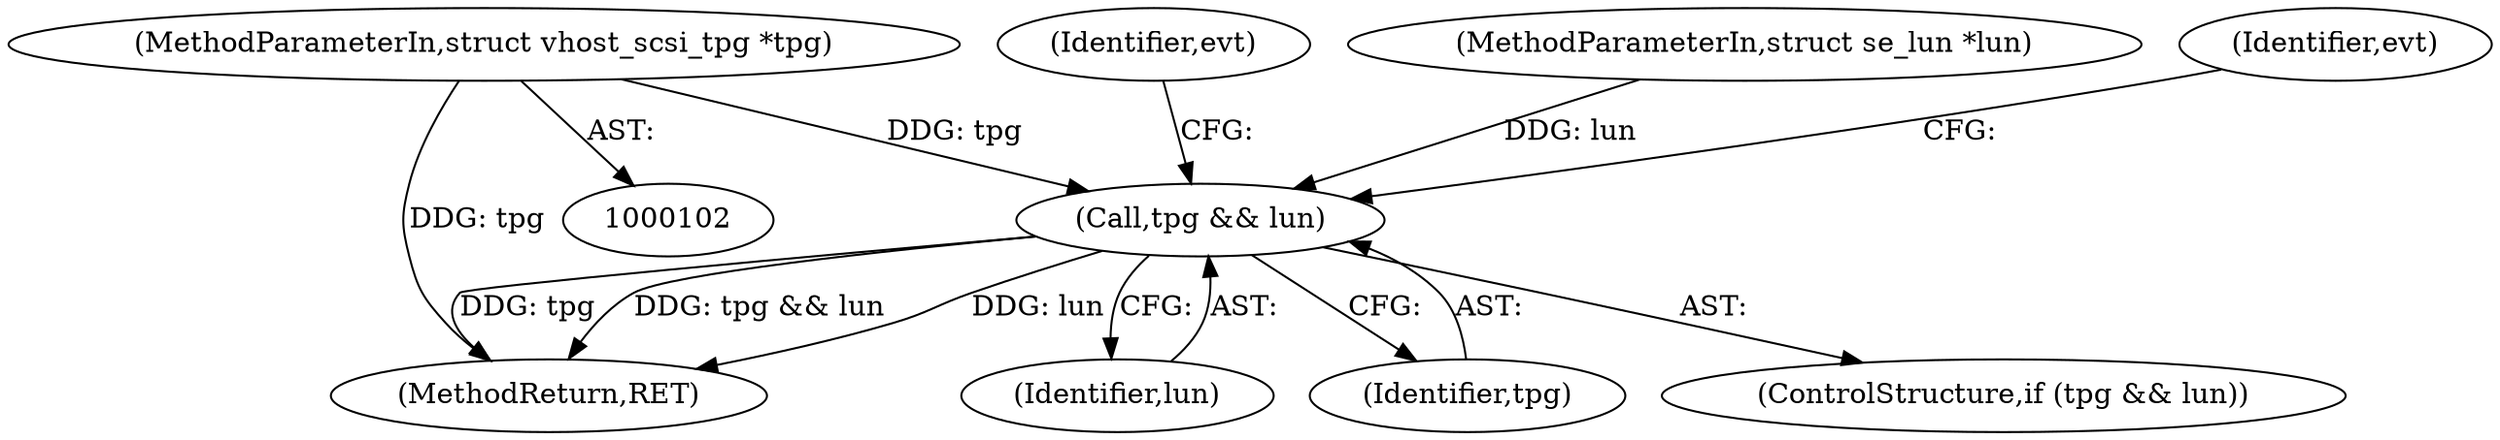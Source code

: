 digraph "0_linux_59c816c1f24df0204e01851431d3bab3eb76719c_0@pointer" {
"1000104" [label="(MethodParameterIn,struct vhost_scsi_tpg *tpg)"];
"1000121" [label="(Call,tpg && lun)"];
"1000104" [label="(MethodParameterIn,struct vhost_scsi_tpg *tpg)"];
"1000129" [label="(Identifier,evt)"];
"1000121" [label="(Call,tpg && lun)"];
"1000197" [label="(MethodReturn,RET)"];
"1000123" [label="(Identifier,lun)"];
"1000122" [label="(Identifier,tpg)"];
"1000105" [label="(MethodParameterIn,struct se_lun *lun)"];
"1000182" [label="(Identifier,evt)"];
"1000120" [label="(ControlStructure,if (tpg && lun))"];
"1000104" -> "1000102"  [label="AST: "];
"1000104" -> "1000197"  [label="DDG: tpg"];
"1000104" -> "1000121"  [label="DDG: tpg"];
"1000121" -> "1000120"  [label="AST: "];
"1000121" -> "1000122"  [label="CFG: "];
"1000121" -> "1000123"  [label="CFG: "];
"1000122" -> "1000121"  [label="AST: "];
"1000123" -> "1000121"  [label="AST: "];
"1000129" -> "1000121"  [label="CFG: "];
"1000182" -> "1000121"  [label="CFG: "];
"1000121" -> "1000197"  [label="DDG: lun"];
"1000121" -> "1000197"  [label="DDG: tpg"];
"1000121" -> "1000197"  [label="DDG: tpg && lun"];
"1000105" -> "1000121"  [label="DDG: lun"];
}
